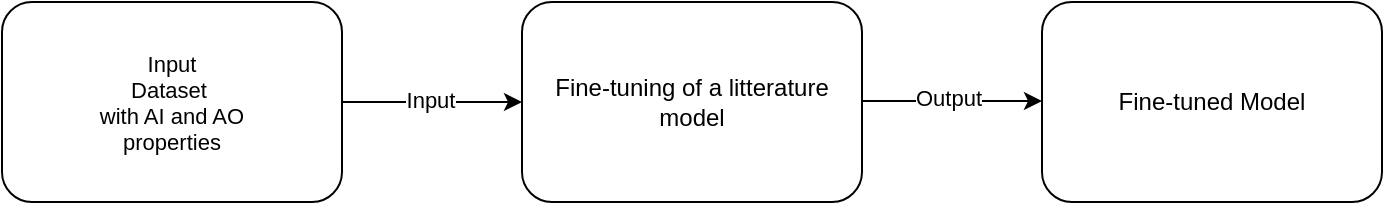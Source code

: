 <mxfile version="26.0.6">
  <diagram id="C5RBs43oDa-KdzZeNtuy" name="Page-1">
    <mxGraphModel dx="2501" dy="746" grid="1" gridSize="10" guides="1" tooltips="1" connect="1" arrows="1" fold="1" page="1" pageScale="1" pageWidth="827" pageHeight="1169" math="0" shadow="0">
      <root>
        <mxCell id="WIyWlLk6GJQsqaUBKTNV-0" />
        <mxCell id="WIyWlLk6GJQsqaUBKTNV-1" parent="WIyWlLk6GJQsqaUBKTNV-0" />
        <mxCell id="COruwddNd0A3hEc_2JoQ-8" style="edgeStyle=orthogonalEdgeStyle;rounded=0;orthogonalLoop=1;jettySize=auto;html=1;exitX=1;exitY=0.5;exitDx=0;exitDy=0;" parent="WIyWlLk6GJQsqaUBKTNV-1" edge="1">
          <mxGeometry relative="1" as="geometry">
            <mxPoint x="340" y="239.5" as="targetPoint" />
            <mxPoint x="250" y="239.5" as="sourcePoint" />
          </mxGeometry>
        </mxCell>
        <mxCell id="COruwddNd0A3hEc_2JoQ-10" value="Output" style="edgeLabel;html=1;align=center;verticalAlign=middle;resizable=0;points=[];" parent="COruwddNd0A3hEc_2JoQ-8" vertex="1" connectable="0">
          <mxGeometry x="-0.05" y="2" relative="1" as="geometry">
            <mxPoint as="offset" />
          </mxGeometry>
        </mxCell>
        <mxCell id="lkSz2ydT6v9gxpICyNii-0" value="Fine-tuning of a litterature model" style="rounded=1;whiteSpace=wrap;html=1;fontSize=12;glass=0;strokeWidth=1;shadow=0;" parent="WIyWlLk6GJQsqaUBKTNV-1" vertex="1">
          <mxGeometry x="80" y="190" width="170" height="100" as="geometry" />
        </mxCell>
        <mxCell id="lkSz2ydT6v9gxpICyNii-4" value="" style="endArrow=classic;html=1;rounded=0;entryX=0;entryY=0.5;entryDx=0;entryDy=0;" parent="WIyWlLk6GJQsqaUBKTNV-1" edge="1">
          <mxGeometry width="50" height="50" relative="1" as="geometry">
            <mxPoint x="-10" y="240" as="sourcePoint" />
            <mxPoint x="80" y="240" as="targetPoint" />
          </mxGeometry>
        </mxCell>
        <mxCell id="lkSz2ydT6v9gxpICyNii-9" value="Input" style="edgeLabel;html=1;align=center;verticalAlign=middle;resizable=0;points=[];" parent="lkSz2ydT6v9gxpICyNii-4" vertex="1" connectable="0">
          <mxGeometry x="-0.022" y="1" relative="1" as="geometry">
            <mxPoint as="offset" />
          </mxGeometry>
        </mxCell>
        <mxCell id="lkSz2ydT6v9gxpICyNii-6" value="&lt;span style=&quot;text-wrap-mode: nowrap; font-size: 11px; background-color: rgb(255, 255, 255);&quot;&gt;Input&lt;/span&gt;&lt;div style=&quot;text-wrap-mode: nowrap; font-size: 11px;&quot;&gt;Dataset&amp;nbsp;&lt;/div&gt;&lt;div style=&quot;text-wrap-mode: nowrap; font-size: 11px;&quot;&gt;with AI and AO&lt;/div&gt;&lt;div style=&quot;text-wrap-mode: nowrap; font-size: 11px;&quot;&gt;properties&lt;/div&gt;" style="rounded=1;whiteSpace=wrap;html=1;fontSize=12;glass=0;strokeWidth=1;shadow=0;" parent="WIyWlLk6GJQsqaUBKTNV-1" vertex="1">
          <mxGeometry x="-180" y="190" width="170" height="100" as="geometry" />
        </mxCell>
        <mxCell id="lkSz2ydT6v9gxpICyNii-7" value="Fine-tuned Model" style="rounded=1;whiteSpace=wrap;html=1;fontSize=12;glass=0;strokeWidth=1;shadow=0;" parent="WIyWlLk6GJQsqaUBKTNV-1" vertex="1">
          <mxGeometry x="340" y="190" width="170" height="100" as="geometry" />
        </mxCell>
      </root>
    </mxGraphModel>
  </diagram>
</mxfile>
